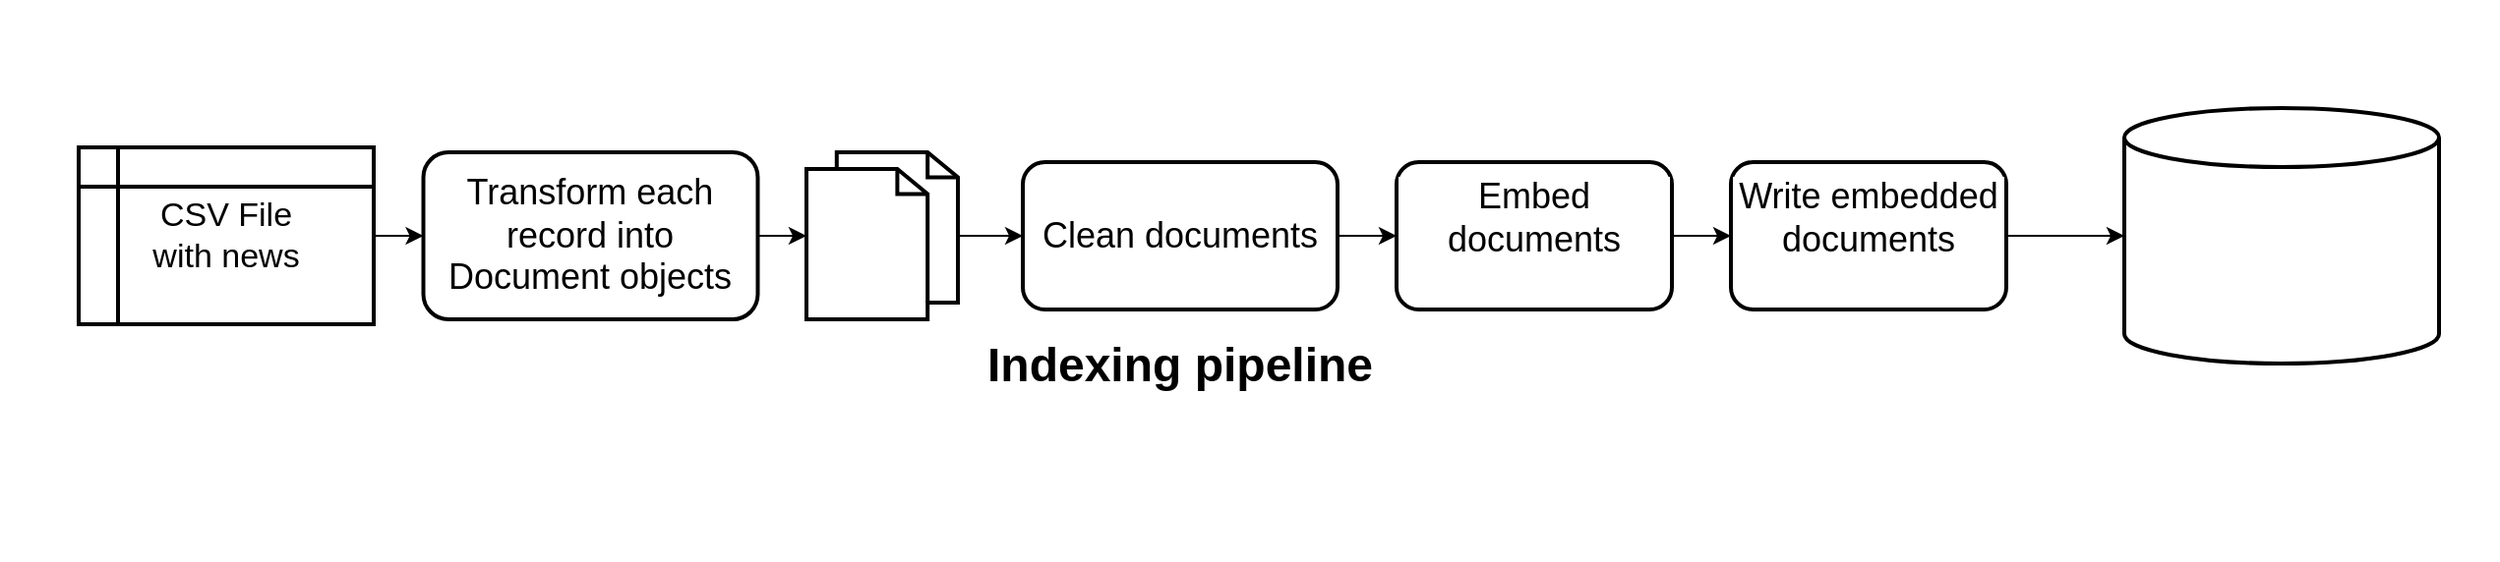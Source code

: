 <mxfile version="26.0.4">
  <diagram name="Page-1" id="G7hLmfwOPTBnFlMKxoG6">
    <mxGraphModel dx="1591" dy="1103" grid="1" gridSize="10" guides="1" tooltips="1" connect="1" arrows="1" fold="1" page="1" pageScale="1" pageWidth="850" pageHeight="1100" math="0" shadow="0">
      <root>
        <mxCell id="0" />
        <mxCell id="1" parent="0" />
        <mxCell id="EBf3UP8crloSJ7-SWJ4h-42" value="" style="rounded=0;whiteSpace=wrap;html=1;strokeColor=none;" parent="1" vertex="1">
          <mxGeometry y="75" width="1270" height="285" as="geometry" />
        </mxCell>
        <mxCell id="EBf3UP8crloSJ7-SWJ4h-5" value="" style="edgeStyle=orthogonalEdgeStyle;rounded=0;orthogonalLoop=1;jettySize=auto;html=1;" parent="1" source="EBf3UP8crloSJ7-SWJ4h-2" target="EBf3UP8crloSJ7-SWJ4h-3" edge="1">
          <mxGeometry relative="1" as="geometry" />
        </mxCell>
        <mxCell id="EBf3UP8crloSJ7-SWJ4h-2" value="&lt;font style=&quot;font-size: 17px;&quot;&gt;CSV File&lt;/font&gt;&lt;div&gt;&lt;font style=&quot;font-size: 17px;&quot;&gt;with news&lt;/font&gt;&lt;/div&gt;" style="shape=internalStorage;whiteSpace=wrap;html=1;backgroundOutline=1;strokeWidth=2;" parent="1" vertex="1">
          <mxGeometry x="40" y="150" width="150" height="90" as="geometry" />
        </mxCell>
        <mxCell id="EBf3UP8crloSJ7-SWJ4h-6" value="" style="edgeStyle=orthogonalEdgeStyle;rounded=0;orthogonalLoop=1;jettySize=auto;html=1;" parent="1" source="EBf3UP8crloSJ7-SWJ4h-3" target="EBf3UP8crloSJ7-SWJ4h-4" edge="1">
          <mxGeometry relative="1" as="geometry" />
        </mxCell>
        <mxCell id="EBf3UP8crloSJ7-SWJ4h-3" value="&lt;font style=&quot;font-size: 18px;&quot;&gt;Transform each record into Document objects&lt;/font&gt;" style="rounded=1;whiteSpace=wrap;html=1;strokeWidth=2;" parent="1" vertex="1">
          <mxGeometry x="215.25" y="152.5" width="170" height="85" as="geometry" />
        </mxCell>
        <mxCell id="EBf3UP8crloSJ7-SWJ4h-8" value="" style="edgeStyle=orthogonalEdgeStyle;rounded=0;orthogonalLoop=1;jettySize=auto;html=1;" parent="1" source="EBf3UP8crloSJ7-SWJ4h-4" target="EBf3UP8crloSJ7-SWJ4h-7" edge="1">
          <mxGeometry relative="1" as="geometry" />
        </mxCell>
        <mxCell id="EBf3UP8crloSJ7-SWJ4h-4" value="" style="html=1;verticalLabelPosition=bottom;align=center;labelBackgroundColor=#ffffff;verticalAlign=top;strokeWidth=2;strokeColor=#000000;shadow=0;dashed=0;shape=mxgraph.ios7.icons.documents;" parent="1" vertex="1">
          <mxGeometry x="410" y="152.5" width="77" height="85" as="geometry" />
        </mxCell>
        <mxCell id="EBf3UP8crloSJ7-SWJ4h-10" value="" style="edgeStyle=orthogonalEdgeStyle;rounded=0;orthogonalLoop=1;jettySize=auto;html=1;" parent="1" source="EBf3UP8crloSJ7-SWJ4h-7" target="EBf3UP8crloSJ7-SWJ4h-9" edge="1">
          <mxGeometry relative="1" as="geometry" />
        </mxCell>
        <mxCell id="EBf3UP8crloSJ7-SWJ4h-7" value="&lt;div&gt;&lt;font style=&quot;font-size: 17px;&quot;&gt;&lt;br&gt;&lt;/font&gt;&lt;/div&gt;&lt;font style=&quot;font-size: 18px;&quot;&gt;Clean documents&lt;/font&gt;" style="rounded=1;whiteSpace=wrap;html=1;verticalAlign=top;strokeColor=#000000;labelBackgroundColor=#ffffff;strokeWidth=2;shadow=0;dashed=0;" parent="1" vertex="1">
          <mxGeometry x="520" y="157.5" width="160" height="75" as="geometry" />
        </mxCell>
        <mxCell id="EBf3UP8crloSJ7-SWJ4h-12" value="" style="edgeStyle=orthogonalEdgeStyle;rounded=0;orthogonalLoop=1;jettySize=auto;html=1;" parent="1" source="EBf3UP8crloSJ7-SWJ4h-9" target="EBf3UP8crloSJ7-SWJ4h-11" edge="1">
          <mxGeometry relative="1" as="geometry" />
        </mxCell>
        <mxCell id="EBf3UP8crloSJ7-SWJ4h-9" value="&lt;div&gt;&lt;span style=&quot;font-size: 18px; background-color: light-dark(rgb(255, 255, 255), rgb(18, 18, 18)); color: light-dark(rgb(0, 0, 0), rgb(255, 255, 255));&quot;&gt;Embed documents&lt;/span&gt;&lt;br&gt;&lt;/div&gt;" style="whiteSpace=wrap;html=1;verticalAlign=top;strokeColor=#000000;rounded=1;labelBackgroundColor=#ffffff;strokeWidth=2;shadow=0;dashed=0;" parent="1" vertex="1">
          <mxGeometry x="710" y="157.5" width="140" height="75" as="geometry" />
        </mxCell>
        <mxCell id="EBf3UP8crloSJ7-SWJ4h-13" value="" style="edgeStyle=orthogonalEdgeStyle;rounded=0;orthogonalLoop=1;jettySize=auto;html=1;" parent="1" source="EBf3UP8crloSJ7-SWJ4h-11" target="EBf3UP8crloSJ7-SWJ4h-1" edge="1">
          <mxGeometry relative="1" as="geometry" />
        </mxCell>
        <mxCell id="EBf3UP8crloSJ7-SWJ4h-11" value="&lt;div&gt;&lt;span style=&quot;font-size: 18px; background-color: light-dark(rgb(255, 255, 255), rgb(18, 18, 18)); color: light-dark(rgb(0, 0, 0), rgb(255, 255, 255));&quot;&gt;Write embedded documents&lt;/span&gt;&lt;br&gt;&lt;/div&gt;" style="whiteSpace=wrap;html=1;verticalAlign=top;strokeColor=#000000;rounded=1;labelBackgroundColor=#ffffff;strokeWidth=2;shadow=0;dashed=0;" parent="1" vertex="1">
          <mxGeometry x="880" y="157.5" width="140" height="75" as="geometry" />
        </mxCell>
        <mxCell id="EBf3UP8crloSJ7-SWJ4h-14" value="&lt;h1 style=&quot;margin-top: 0px;&quot;&gt;Indexing pipeline&lt;/h1&gt;" style="text;html=1;whiteSpace=wrap;overflow=hidden;rounded=0;" parent="1" vertex="1">
          <mxGeometry x="500" y="240" width="290" height="50" as="geometry" />
        </mxCell>
        <mxCell id="EBf3UP8crloSJ7-SWJ4h-37" value="" style="shape=image;verticalLabelPosition=bottom;labelBackgroundColor=default;verticalAlign=top;aspect=fixed;imageAspect=0;image=https://ai-infrastructure.org/wp-content/uploads/2023/08/Haystack-Logo_deepset.png;" parent="1" vertex="1">
          <mxGeometry x="499.5" y="280.49" width="210.5" height="74.51" as="geometry" />
        </mxCell>
        <mxCell id="EBf3UP8crloSJ7-SWJ4h-1" value="" style="shape=cylinder3;whiteSpace=wrap;html=1;boundedLbl=1;backgroundOutline=1;size=15;strokeWidth=2;" parent="1" vertex="1">
          <mxGeometry x="1080" y="130" width="160" height="130" as="geometry" />
        </mxCell>
        <mxCell id="EBf3UP8crloSJ7-SWJ4h-44" value="" style="shape=image;verticalLabelPosition=bottom;labelBackgroundColor=default;verticalAlign=top;aspect=fixed;imageAspect=0;image=https://huggingface.co/datasets/huggingface/brand-assets/resolve/main/hf-logo-with-title.png;" parent="1" vertex="1">
          <mxGeometry x="629.75" y="85.11" width="300.5" height="79.89" as="geometry" />
        </mxCell>
        <mxCell id="EBf3UP8crloSJ7-SWJ4h-46" value="" style="shape=image;verticalLabelPosition=bottom;labelBackgroundColor=default;verticalAlign=top;aspect=fixed;imageAspect=0;image=https://upload.wikimedia.org/wikipedia/commons/thumb/f/f4/Elasticsearch_logo.svg/1024px-Elasticsearch_logo.svg.png;" parent="1" vertex="1">
          <mxGeometry x="1094.64" y="196.28" width="130.72" height="28.72" as="geometry" />
        </mxCell>
      </root>
    </mxGraphModel>
  </diagram>
</mxfile>
